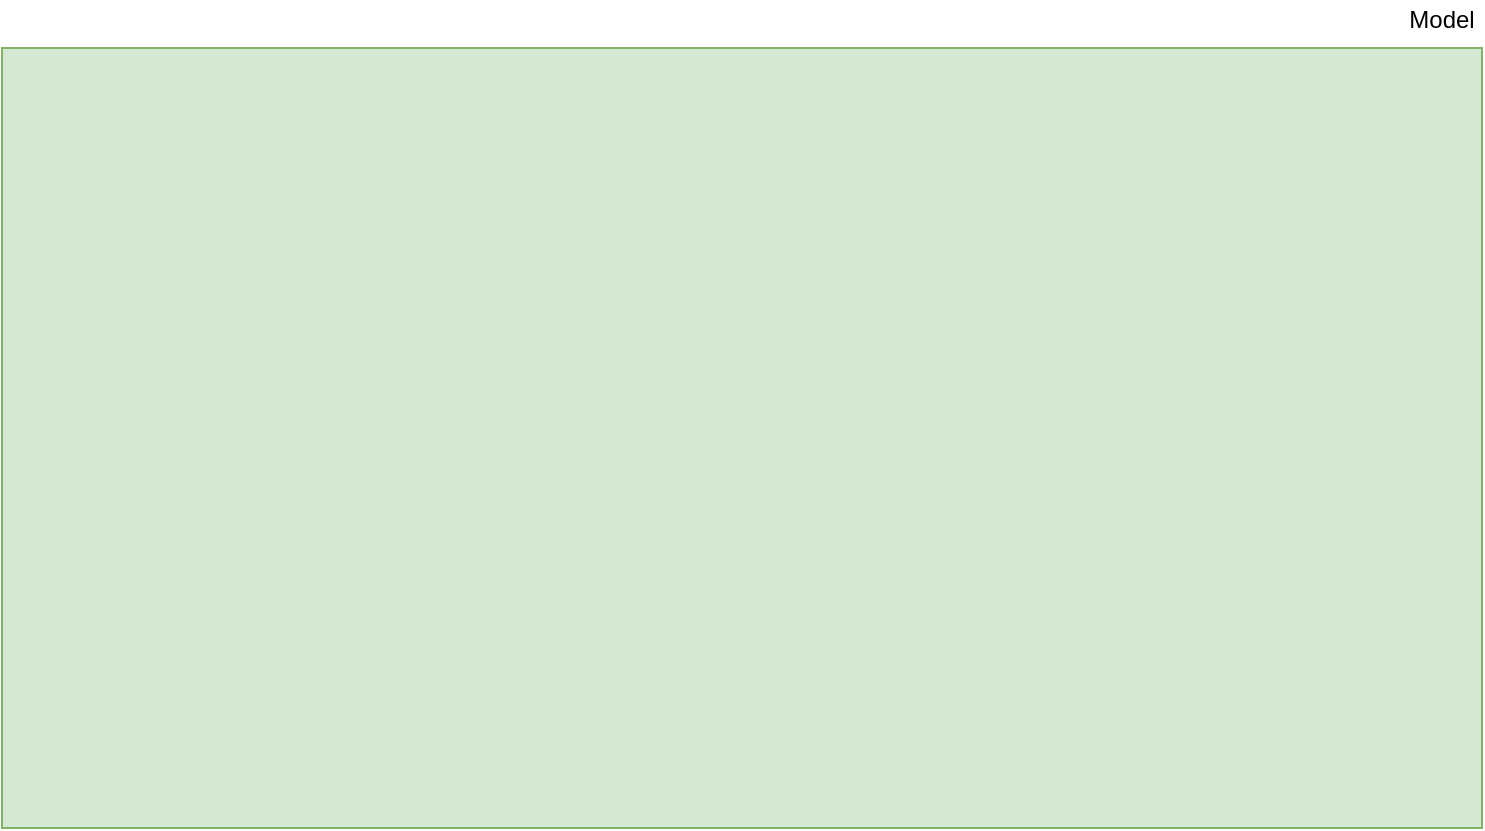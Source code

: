 <mxfile version="12.2.4" pages="1"><diagram id="rwQf_d3cwdWkcXCOFYcQ" name="Page-1"><mxGraphModel dx="2175" dy="807" grid="1" gridSize="10" guides="1" tooltips="1" connect="1" arrows="1" fold="1" page="1" pageScale="1" pageWidth="827" pageHeight="1169" math="0" shadow="0"><root><mxCell id="0"/><mxCell id="1" parent="0"/><mxCell id="2" value="" style="whiteSpace=wrap;html=1;fillColor=#d5e8d4;strokeColor=#82b366;" parent="1" vertex="1"><mxGeometry x="43" y="194" width="740" height="390" as="geometry"/></mxCell><mxCell id="3" value="Model" style="text;html=1;strokeColor=none;fillColor=none;align=center;verticalAlign=middle;whiteSpace=wrap;rounded=0;" parent="1" vertex="1"><mxGeometry x="743" y="170" width="40" height="20" as="geometry"/></mxCell></root></mxGraphModel></diagram></mxfile>